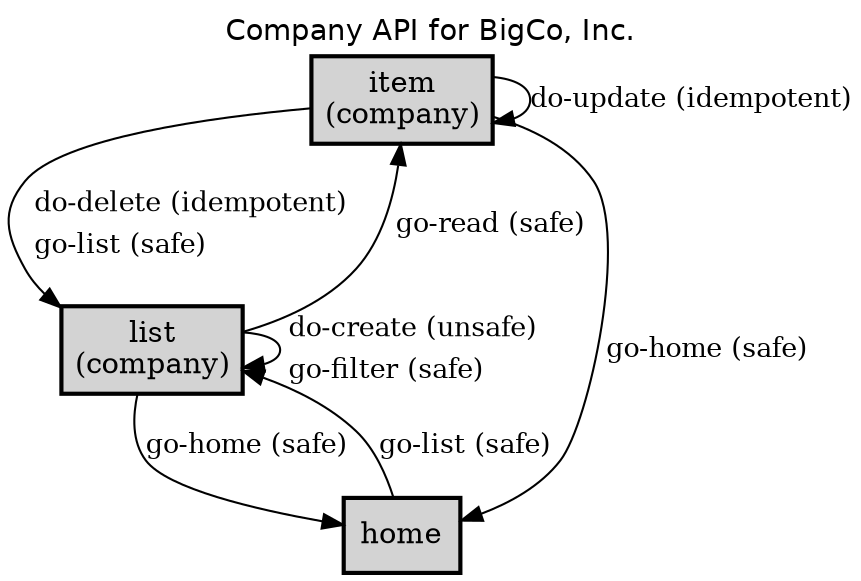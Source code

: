digraph application_state_diagram {
  graph [
    labelloc="t";
    fontname="Helvetica"
    label="Company API for BigCo, Inc.";
    URL="index.html" target="_parent"
  ];
  node [shape = box, style = "bold,filled" fillcolor="lightgray"];

    item [margin=0.02, label=<<table cellspacing="0" cellpadding="5" border="0"><tr><td>item<br />(company)<br /></td></tr></table>>,shape=box URL="docs/semantic.item.html" target="_parent"]
    list [margin=0.02, label=<<table cellspacing="0" cellpadding="5" border="0"><tr><td>list<br />(company)<br /></td></tr></table>>,shape=box URL="docs/semantic.list.html" target="_parent"]

    home -> list [label = <go-list (safe)> URL="docs/safe.go-list.html" target="_parent" fontsize=13];
    item -> home [label = <go-home (safe)> URL="docs/safe.go-home.html" target="_parent" fontsize=13];
    item -> item [label = <do-update (idempotent)> URL="docs/idempotent.do-update.html" target="_parent" fontsize=13];
    item -> list [label=<<table  border="0"><tr><td align="left" href="docs/idempotent.do-delete.html">do-delete (idempotent)</td></tr><tr><td align="left" href="docs/safe.go-list.html">go-list (safe)</td></tr></table>> fontsize=13];
    list -> home [label = <go-home (safe)> URL="docs/safe.go-home.html" target="_parent" fontsize=13];
    list -> item [label = <go-read (safe)> URL="docs/safe.go-read.html" target="_parent" fontsize=13];
    list -> list [label=<<table  border="0"><tr><td align="left" href="docs/unsafe.do-create.html">do-create (unsafe)</td></tr><tr><td align="left" href="docs/safe.go-filter.html">go-filter (safe)</td></tr></table>> fontsize=13];

    home [label = <home> URL="docs/semantic.home.html" target="_parent"]

}